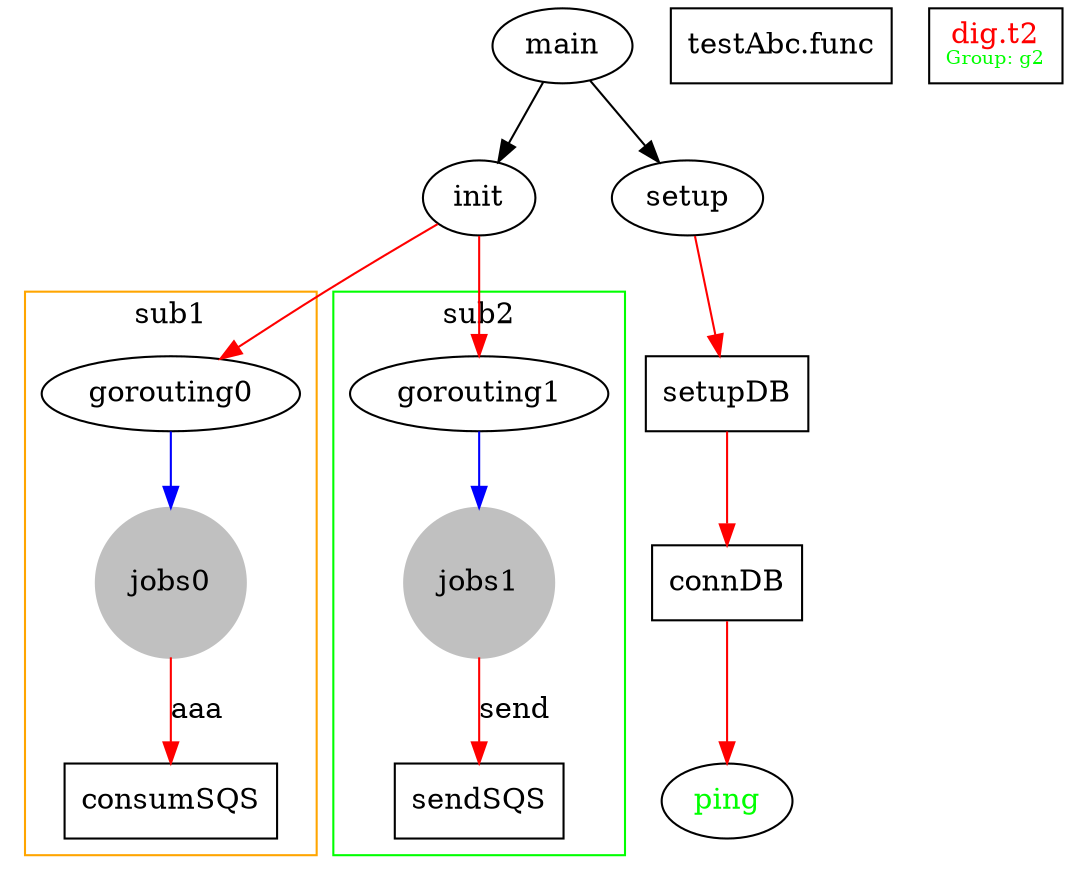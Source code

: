 digraph G {
    //size ="3,11";
    main -> init;
    main -> setup;
    node [shape=box];
    edge [color=red];
    setup -> setupDB;
    setupDB -> connDB;
    ping[shape=ellipse, fontcolor=green];
    connDB -> ping;
    init -> gorouting0 [];
    init -> gorouting1 [];
    "testAbc.func" // 有特殊字符.要加双引号
    "dig.t2[group=g2]1" [label=<dig.t2<BR /><FONT POINT-SIZE="9" color="green">Group: g2</FONT>>, fontcolor=red];

    
    //graph [compound=true];
     subgraph cluster1 {
        label = "sub1"
        color=orange;
        gorouting0 [shape = ellipse];
        jobs0 [shape = circle, style=filled,color=grey];
        gorouting0 -> jobs0 [color=blue];
        jobs0 -> consumSQS [label="aaa"];
    }

    subgraph cluster2 {
        label = "sub2"
        color=green;
        gorouting1 [shape = ellipse];
        jobs1 [shape = circle, style=filled,color=grey];
        gorouting1 -> jobs1 [color=blue];
        jobs1 -> sendSQS [label="send"];
    }
}


